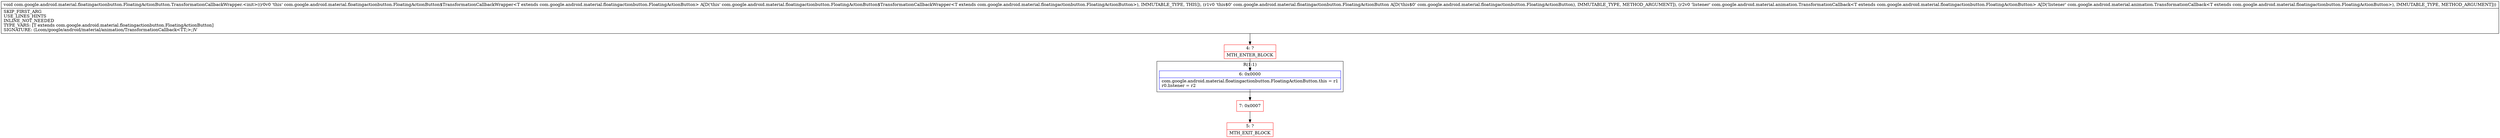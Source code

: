 digraph "CFG forcom.google.android.material.floatingactionbutton.FloatingActionButton.TransformationCallbackWrapper.\<init\>(Lcom\/google\/android\/material\/floatingactionbutton\/FloatingActionButton;Lcom\/google\/android\/material\/animation\/TransformationCallback;)V" {
subgraph cluster_Region_789899194 {
label = "R(1:1)";
node [shape=record,color=blue];
Node_6 [shape=record,label="{6\:\ 0x0000|com.google.android.material.floatingactionbutton.FloatingActionButton.this = r1\lr0.listener = r2\l}"];
}
Node_4 [shape=record,color=red,label="{4\:\ ?|MTH_ENTER_BLOCK\l}"];
Node_7 [shape=record,color=red,label="{7\:\ 0x0007}"];
Node_5 [shape=record,color=red,label="{5\:\ ?|MTH_EXIT_BLOCK\l}"];
MethodNode[shape=record,label="{void com.google.android.material.floatingactionbutton.FloatingActionButton.TransformationCallbackWrapper.\<init\>((r0v0 'this' com.google.android.material.floatingactionbutton.FloatingActionButton$TransformationCallbackWrapper\<T extends com.google.android.material.floatingactionbutton.FloatingActionButton\> A[D('this' com.google.android.material.floatingactionbutton.FloatingActionButton$TransformationCallbackWrapper\<T extends com.google.android.material.floatingactionbutton.FloatingActionButton\>), IMMUTABLE_TYPE, THIS]), (r1v0 'this$0' com.google.android.material.floatingactionbutton.FloatingActionButton A[D('this$0' com.google.android.material.floatingactionbutton.FloatingActionButton), IMMUTABLE_TYPE, METHOD_ARGUMENT]), (r2v0 'listener' com.google.android.material.animation.TransformationCallback\<T extends com.google.android.material.floatingactionbutton.FloatingActionButton\> A[D('listener' com.google.android.material.animation.TransformationCallback\<T extends com.google.android.material.floatingactionbutton.FloatingActionButton\>), IMMUTABLE_TYPE, METHOD_ARGUMENT]))  | SKIP_FIRST_ARG\lUSE_LINES_HINTS\lINLINE_NOT_NEEDED\lTYPE_VARS: [T extends com.google.android.material.floatingactionbutton.FloatingActionButton]\lSIGNATURE: (Lcom\/google\/android\/material\/animation\/TransformationCallback\<TT;\>;)V\l}"];
MethodNode -> Node_4;Node_6 -> Node_7;
Node_4 -> Node_6;
Node_7 -> Node_5;
}

